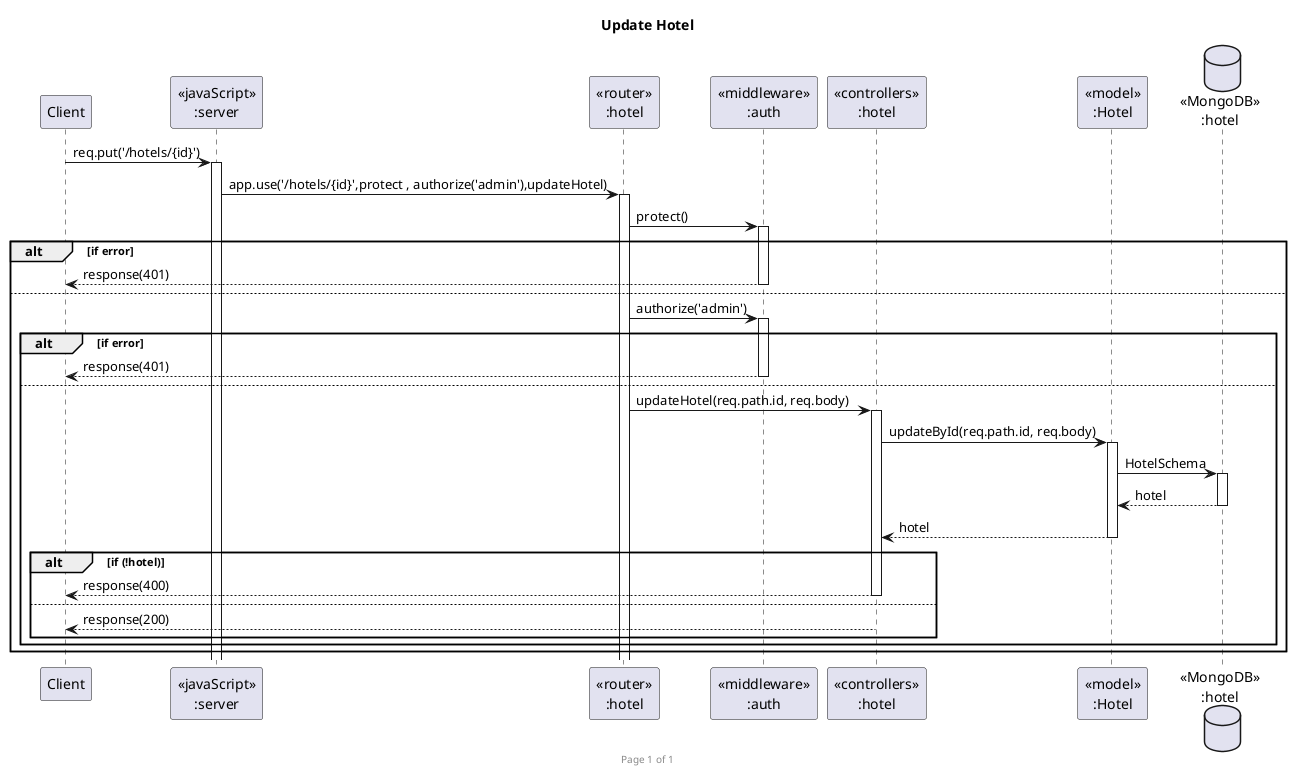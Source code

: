 @startuml Update Hotel

footer Page %page% of %lastpage%
title "Update Hotel"

participant "Client" as client
participant "<<javaScript>>\n:server" as server
participant "<<router>>\n:hotel" as HotelRouter
participant "<<middleware>>\n:auth" as Middleware
participant "<<controllers>>\n:hotel" as HotelController
participant "<<model>>\n:Hotel" as HotelModel
database "<<MongoDB>>\n:hotel" as HotelDatabase

client->server ++:req.put('/hotels/{id}')
server->HotelRouter ++:app.use('/hotels/{id}',protect , authorize('admin'),updateHotel)
HotelRouter->Middleware ++: protect()
alt if error
Middleware-->client --:response(401)
else
HotelRouter->Middleware ++: authorize('admin')
alt if error
Middleware-->client --:response(401)
else
HotelRouter -> HotelController ++:updateHotel(req.path.id, req.body)
HotelController->HotelModel ++:updateById(req.path.id, req.body)
HotelModel ->HotelDatabase ++: HotelSchema
HotelDatabase --> HotelModel --: hotel
HotelController <-- HotelModel --:hotel
alt if (!hotel)
HotelController-->client --:response(400)
else
HotelController-->client --:response(200)
end
end
end
@enduml
